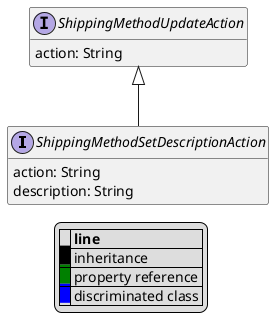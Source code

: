 @startuml

hide empty fields
hide empty methods
legend
|= |= line |
|<back:black>   </back>| inheritance |
|<back:green>   </back>| property reference |
|<back:blue>   </back>| discriminated class |
endlegend
interface ShippingMethodSetDescriptionAction [[ShippingMethodSetDescriptionAction.svg]] extends ShippingMethodUpdateAction {
    action: String
    description: String
}
interface ShippingMethodUpdateAction [[ShippingMethodUpdateAction.svg]]  {
    action: String
}





@enduml
